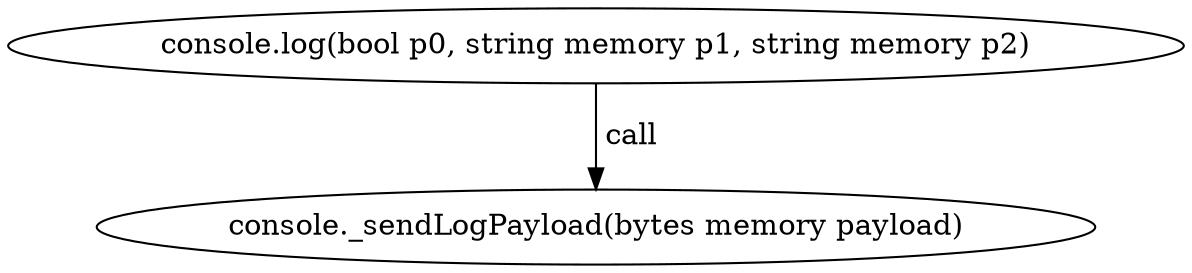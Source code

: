 digraph "" {
	graph [bb="0,0,475.88,124.8"];
	node [label="\N"];
	"console.log(bool p0, string memory p1, string memory p2)"	 [height=0.5,
		pos="237.94,106.8",
		width=6.6095];
	"console._sendLogPayload(bytes memory payload)"	 [height=0.5,
		pos="237.94,18",
		width=5.7372];
	"console.log(bool p0, string memory p1, string memory p2)" -> "console._sendLogPayload(bytes memory payload)" [key=call,
	label=" call",
	lp="249.8,62.4",
	pos="e,237.94,36.072 237.94,88.401 237.94,76.295 237.94,60.208 237.94,46.467"];
}
digraph "" {
	graph [bb="0,0,475.88,124.8"];
	node [label="\N"];
	"console.log(bool p0, string memory p1, string memory p2)"	 [height=0.5,
		pos="237.94,106.8",
		width=6.6095];
	"console._sendLogPayload(bytes memory payload)"	 [height=0.5,
		pos="237.94,18",
		width=5.7372];
	"console.log(bool p0, string memory p1, string memory p2)" -> "console._sendLogPayload(bytes memory payload)" [key=call,
	label=" call",
	lp="249.8,62.4",
	pos="e,237.94,36.072 237.94,88.401 237.94,76.295 237.94,60.208 237.94,46.467"];
}
